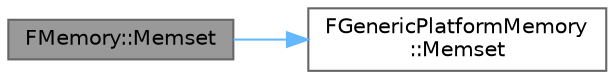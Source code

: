 digraph "FMemory::Memset"
{
 // INTERACTIVE_SVG=YES
 // LATEX_PDF_SIZE
  bgcolor="transparent";
  edge [fontname=Helvetica,fontsize=10,labelfontname=Helvetica,labelfontsize=10];
  node [fontname=Helvetica,fontsize=10,shape=box,height=0.2,width=0.4];
  rankdir="LR";
  Node1 [id="Node000001",label="FMemory::Memset",height=0.2,width=0.4,color="gray40", fillcolor="grey60", style="filled", fontcolor="black",tooltip=" "];
  Node1 -> Node2 [id="edge1_Node000001_Node000002",color="steelblue1",style="solid",tooltip=" "];
  Node2 [id="Node000002",label="FGenericPlatformMemory\l::Memset",height=0.2,width=0.4,color="grey40", fillcolor="white", style="filled",URL="$d3/dfd/structFGenericPlatformMemory.html#a2a4b5993572aea4816cf4d77503358ed",tooltip=" "];
}
